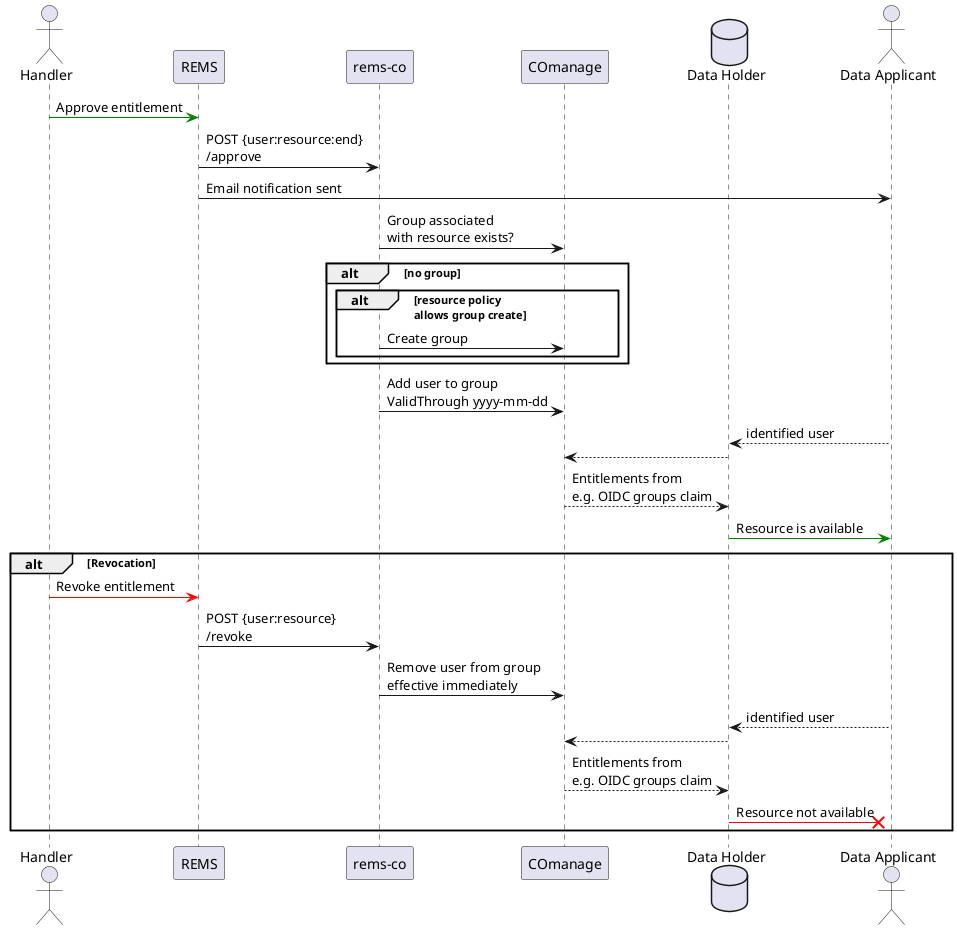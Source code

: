 @startuml

Actor Handler
participant REMS
participant remsco as "rems-co"
participant COmanage 
database DataHolder as "Data Holder"
Actor Applicant as "Data Applicant"

Handler -[#green]> REMS : Approve entitlement
REMS -> remsco : POST {user:resource:end}\n/approve
REMS -> Applicant : Email notification sent
remsco -> COmanage : Group associated\nwith resource exists?
alt no group
  alt resource policy\nallows group create
    remsco -> COmanage : Create group
  end
end
remsco -> COmanage : Add user to group\nValidThrough yyyy-mm-dd 
Applicant --> DataHolder : identified user
DataHolder --> COmanage
COmanage --> DataHolder : Entitlements from\ne.g. OIDC groups claim
DataHolder -[#green]> Applicant : Resource is available

alt Revocation
  Handler -[#red]> REMS : Revoke entitlement
  REMS -> remsco : POST {user:resource}\n/revoke
  remsco -> COmanage : Remove user from group\neffective immediately 
  Applicant --> DataHolder : identified user
  DataHolder --> COmanage
  COmanage --> DataHolder : Entitlements from\ne.g. OIDC groups claim
  DataHolder -[#red]X Applicant : Resource not available
end

@enduml
